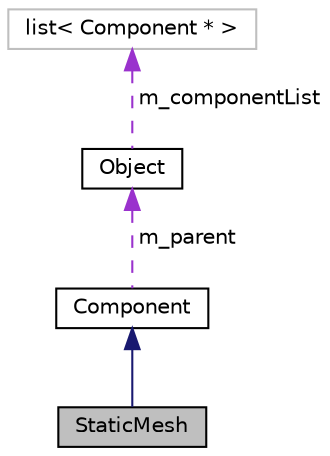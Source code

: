 digraph "StaticMesh"
{
 // LATEX_PDF_SIZE
  edge [fontname="Helvetica",fontsize="10",labelfontname="Helvetica",labelfontsize="10"];
  node [fontname="Helvetica",fontsize="10",shape=record];
  Node1 [label="StaticMesh",height=0.2,width=0.4,color="black", fillcolor="grey75", style="filled", fontcolor="black",tooltip="動かないメッシュクラス"];
  Node2 -> Node1 [dir="back",color="midnightblue",fontsize="10",style="solid",fontname="Helvetica"];
  Node2 [label="Component",height=0.2,width=0.4,color="black", fillcolor="white", style="filled",URL="$class_component.html",tooltip="コンポーネントクラス(親クラス)"];
  Node3 -> Node2 [dir="back",color="darkorchid3",fontsize="10",style="dashed",label=" m_parent" ,fontname="Helvetica"];
  Node3 [label="Object",height=0.2,width=0.4,color="black", fillcolor="white", style="filled",URL="$class_object.html",tooltip="ゲームオブジェクト"];
  Node4 -> Node3 [dir="back",color="darkorchid3",fontsize="10",style="dashed",label=" m_componentList" ,fontname="Helvetica"];
  Node4 [label="list\< Component * \>",height=0.2,width=0.4,color="grey75", fillcolor="white", style="filled",tooltip=" "];
}
